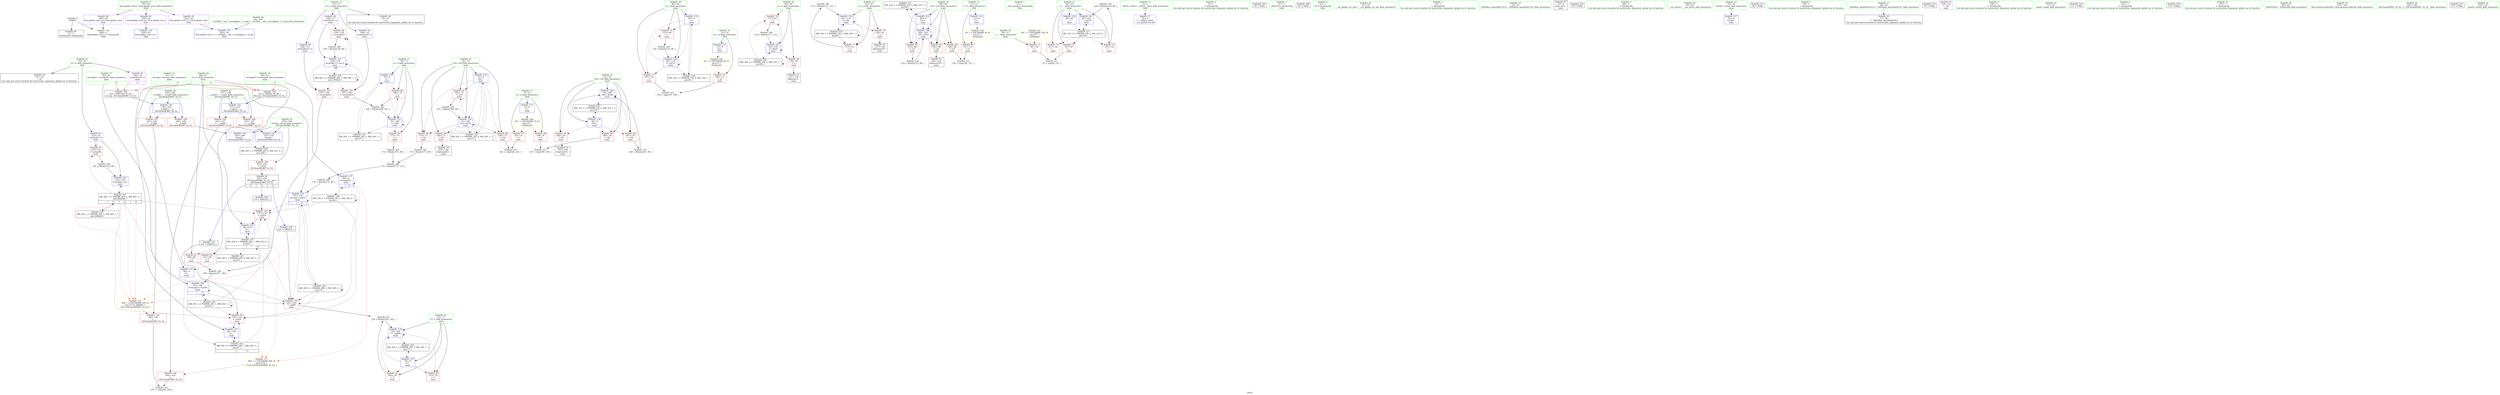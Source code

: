 digraph "SVFG" {
	label="SVFG";

	Node0x5566f1cef8d0 [shape=record,color=grey,label="{NodeID: 0\nNullPtr}"];
	Node0x5566f1cef8d0 -> Node0x5566f1d0efe0[style=solid];
	Node0x5566f1cef8d0 -> Node0x5566f1d14b40[style=solid];
	Node0x5566f1d0f280 [shape=record,color=red,label="{NodeID: 97\n123\<--122\n\<--arrayidx\nmain\n}"];
	Node0x5566f1d0f280 -> Node0x5566f1d13370[style=solid];
	Node0x5566f1d0d560 [shape=record,color=green,label="{NodeID: 14\n13\<--14\nm\<--m_field_insensitive\nGlob }"];
	Node0x5566f1d0d560 -> Node0x5566f1d114d0[style=solid];
	Node0x5566f1d0d560 -> Node0x5566f1d0ffe0[style=solid];
	Node0x5566f1d0fde0 [shape=record,color=blue,label="{NodeID: 111\n8\<--9\nn\<--\nGlob }"];
	Node0x5566f1d0fde0 -> Node0x5566f1d2cb70[style=dashed];
	Node0x5566f1d0e050 [shape=record,color=green,label="{NodeID: 28\n64\<--65\ny\<--y_field_insensitive\nmain\n}"];
	Node0x5566f1d0e050 -> Node0x5566f1d11c20[style=solid];
	Node0x5566f1d0e050 -> Node0x5566f1d11cf0[style=solid];
	Node0x5566f1d0e050 -> Node0x5566f1d14f80[style=solid];
	Node0x5566f1d1b280 [shape=record,color=grey,label="{NodeID: 208\n114 = Binary(113, 115, )\n}"];
	Node0x5566f1d1b280 -> Node0x5566f1d14eb0[style=solid];
	Node0x5566f1d152c0 [shape=record,color=blue,label="{NodeID: 125\n66\<--9\nS\<--\nmain\n}"];
	Node0x5566f1d152c0 -> Node0x5566f1d2a870[style=dashed];
	Node0x5566f1d0ec70 [shape=record,color=green,label="{NodeID: 42\n235\<--236\nretval\<--retval_field_insensitive\n_ZSt3maxIiERKT_S2_S2_\n}"];
	Node0x5566f1d0ec70 -> Node0x5566f1d0f830[style=solid];
	Node0x5566f1d0ec70 -> Node0x5566f1d16230[style=solid];
	Node0x5566f1d0ec70 -> Node0x5566f1d16300[style=solid];
	Node0x5566f1d24570 [shape=record,color=black,label="{NodeID: 222\nMR_22V_2 = PHI(MR_22V_4, MR_22V_1, )\npts\{69 \}\n}"];
	Node0x5566f1d24570 -> Node0x5566f1d15390[style=dashed];
	Node0x5566f1d15e20 [shape=record,color=blue,label="{NodeID: 139\n76\<--204\nT\<--add46\nmain\n}"];
	Node0x5566f1d15e20 -> Node0x5566f1d126b0[style=dashed];
	Node0x5566f1d15e20 -> Node0x5566f1d12780[style=dashed];
	Node0x5566f1d15e20 -> Node0x5566f1d15e20[style=dashed];
	Node0x5566f1d15e20 -> Node0x5566f1d25970[style=dashed];
	Node0x5566f1d108e0 [shape=record,color=black,label="{NodeID: 56\n232\<--255\n_ZSt3maxIiERKT_S2_S2__ret\<--\n_ZSt3maxIiERKT_S2_S2_\n|{<s0>11|<s1>12|<s2>13}}"];
	Node0x5566f1d108e0:s0 -> Node0x5566f1d40b50[style=solid,color=blue];
	Node0x5566f1d108e0:s1 -> Node0x5566f1d404e0[style=solid,color=blue];
	Node0x5566f1d108e0:s2 -> Node0x5566f1d40d50[style=solid,color=blue];
	Node0x5566f1d29380 [shape=record,color=black,label="{NodeID: 236\nMR_42V_3 = PHI(MR_42V_4, MR_42V_2, )\npts\{236 \}\n}"];
	Node0x5566f1d29380 -> Node0x5566f1d0f830[style=dashed];
	Node0x5566f1d114d0 [shape=record,color=red,label="{NodeID: 70\n108\<--13\n\<--m\nmain\n}"];
	Node0x5566f1d114d0 -> Node0x5566f1d1bb80[style=solid];
	Node0x5566f1d2d770 [shape=record,color=yellow,style=double,label="{NodeID: 250\n6V_1 = ENCHI(MR_6V_0)\npts\{14 \}\nFun[main]}"];
	Node0x5566f1d2d770 -> Node0x5566f1d114d0[style=dashed];
	Node0x5566f1d12030 [shape=record,color=red,label="{NodeID: 84\n144\<--68\n\<--i14\nmain\n}"];
	Node0x5566f1d12030 -> Node0x5566f1d10670[style=solid];
	Node0x5566f1cefe60 [shape=record,color=green,label="{NodeID: 1\n7\<--1\n__dso_handle\<--dummyObj\nGlob }"];
	Node0x5566f1d0f350 [shape=record,color=red,label="{NodeID: 98\n129\<--128\n\<--arrayidx11\nmain\n}"];
	Node0x5566f1d0f350 -> Node0x5566f1d1b400[style=solid];
	Node0x5566f1d0d5f0 [shape=record,color=green,label="{NodeID: 15\n15\<--17\na\<--a_field_insensitive\nGlob }"];
	Node0x5566f1d0d5f0 -> Node0x5566f1d101d0[style=solid];
	Node0x5566f1d0d5f0 -> Node0x5566f1d10a80[style=solid];
	Node0x5566f1d0d5f0 -> Node0x5566f1d10b50[style=solid];
	Node0x5566f1d0d5f0 -> Node0x5566f1d10c20[style=solid];
	Node0x5566f1d131f0 [shape=record,color=grey,label="{NodeID: 195\n220 = Binary(219, 89, )\n}"];
	Node0x5566f1d131f0 -> Node0x5566f1d15fc0[style=solid];
	Node0x5566f1d0fee0 [shape=record,color=blue,label="{NodeID: 112\n11\<--9\nC\<--\nGlob }"];
	Node0x5566f1d0fee0 -> Node0x5566f1d2d690[style=dashed];
	Node0x5566f1d0e120 [shape=record,color=green,label="{NodeID: 29\n66\<--67\nS\<--S_field_insensitive\nmain\n|{|<s5>11|<s6>12}}"];
	Node0x5566f1d0e120 -> Node0x5566f1d11dc0[style=solid];
	Node0x5566f1d0e120 -> Node0x5566f1d11e90[style=solid];
	Node0x5566f1d0e120 -> Node0x5566f1d152c0[style=solid];
	Node0x5566f1d0e120 -> Node0x5566f1d15460[style=solid];
	Node0x5566f1d0e120 -> Node0x5566f1d15940[style=solid];
	Node0x5566f1d0e120:s5 -> Node0x5566f1d40f60[style=solid,color=red];
	Node0x5566f1d0e120:s6 -> Node0x5566f1d40f60[style=solid,color=red];
	Node0x5566f1d1b400 [shape=record,color=grey,label="{NodeID: 209\n130 = Binary(129, 89, )\n}"];
	Node0x5566f1d1b400 -> Node0x5566f1d15120[style=solid];
	Node0x5566f1d15390 [shape=record,color=blue,label="{NodeID: 126\n68\<--9\ni14\<--\nmain\n}"];
	Node0x5566f1d15390 -> Node0x5566f1d11f60[style=dashed];
	Node0x5566f1d15390 -> Node0x5566f1d12030[style=dashed];
	Node0x5566f1d15390 -> Node0x5566f1d12100[style=dashed];
	Node0x5566f1d15390 -> Node0x5566f1d15530[style=dashed];
	Node0x5566f1d15390 -> Node0x5566f1d24570[style=dashed];
	Node0x5566f1d0ed40 [shape=record,color=green,label="{NodeID: 43\n237\<--238\n__a.addr\<--__a.addr_field_insensitive\n_ZSt3maxIiERKT_S2_S2_\n}"];
	Node0x5566f1d0ed40 -> Node0x5566f1d0f900[style=solid];
	Node0x5566f1d0ed40 -> Node0x5566f1d0f9d0[style=solid];
	Node0x5566f1d0ed40 -> Node0x5566f1d16090[style=solid];
	Node0x5566f1d3fae0 [shape=record,color=black,label="{NodeID: 306\n234 = PHI(146, 74, 82, )\n1st arg _ZSt3maxIiERKT_S2_S2_ }"];
	Node0x5566f1d3fae0 -> Node0x5566f1d16160[style=solid];
	Node0x5566f1d24a70 [shape=record,color=black,label="{NodeID: 223\nMR_24V_2 = PHI(MR_24V_4, MR_24V_1, )\npts\{71 \}\n}"];
	Node0x5566f1d24a70 -> Node0x5566f1d15600[style=dashed];
	Node0x5566f1d15ef0 [shape=record,color=blue,label="{NodeID: 140\n78\<--208\ni36\<--inc48\nmain\n}"];
	Node0x5566f1d15ef0 -> Node0x5566f1d12850[style=dashed];
	Node0x5566f1d15ef0 -> Node0x5566f1d12920[style=dashed];
	Node0x5566f1d15ef0 -> Node0x5566f1d0f1b0[style=dashed];
	Node0x5566f1d15ef0 -> Node0x5566f1d15ef0[style=dashed];
	Node0x5566f1d15ef0 -> Node0x5566f1d25e70[style=dashed];
	Node0x5566f1d109b0 [shape=record,color=purple,label="{NodeID: 57\n35\<--4\n\<--_ZStL8__ioinit\n__cxx_global_var_init\n}"];
	Node0x5566f1d29470 [shape=record,color=black,label="{NodeID: 237\nMR_20V_6 = PHI(MR_20V_7, MR_20V_4, )\npts\{67 \}\n|{|<s6>12}}"];
	Node0x5566f1d29470 -> Node0x5566f1d11dc0[style=dashed];
	Node0x5566f1d29470 -> Node0x5566f1d11e90[style=dashed];
	Node0x5566f1d29470 -> Node0x5566f1d0f5c0[style=dashed];
	Node0x5566f1d29470 -> Node0x5566f1d0f760[style=dashed];
	Node0x5566f1d29470 -> Node0x5566f1d15940[style=dashed];
	Node0x5566f1d29470 -> Node0x5566f1d24070[style=dashed];
	Node0x5566f1d29470:s6 -> Node0x5566f1d2ea30[style=dashed,color=red];
	Node0x5566f1d115a0 [shape=record,color=red,label="{NodeID: 71\n92\<--56\n\<--_\nmain\n}"];
	Node0x5566f1d115a0 -> Node0x5566f1d1b700[style=solid];
	Node0x5566f1d12100 [shape=record,color=red,label="{NodeID: 85\n153\<--68\n\<--i14\nmain\n}"];
	Node0x5566f1d12100 -> Node0x5566f1d1b580[style=solid];
	Node0x5566f1d0c6d0 [shape=record,color=green,label="{NodeID: 2\n9\<--1\n\<--dummyObj\nCan only get source location for instruction, argument, global var or function.}"];
	Node0x5566f1d0f420 [shape=record,color=red,label="{NodeID: 99\n150\<--147\n\<--call20\nmain\n}"];
	Node0x5566f1d0f420 -> Node0x5566f1d15460[style=solid];
	Node0x5566f1d0d680 [shape=record,color=green,label="{NodeID: 16\n18\<--20\nb\<--b_field_insensitive\nGlob }"];
	Node0x5566f1d0d680 -> Node0x5566f1d102d0[style=solid];
	Node0x5566f1d0d680 -> Node0x5566f1d10cf0[style=solid];
	Node0x5566f1d0d680 -> Node0x5566f1d10dc0[style=solid];
	Node0x5566f1d13370 [shape=record,color=grey,label="{NodeID: 196\n124 = Binary(123, 89, )\n}"];
	Node0x5566f1d13370 -> Node0x5566f1d15050[style=solid];
	Node0x5566f1d0ffe0 [shape=record,color=blue,label="{NodeID: 113\n13\<--9\nm\<--\nGlob }"];
	Node0x5566f1d0ffe0 -> Node0x5566f1d2d770[style=dashed];
	Node0x5566f1d0e1f0 [shape=record,color=green,label="{NodeID: 30\n68\<--69\ni14\<--i14_field_insensitive\nmain\n}"];
	Node0x5566f1d0e1f0 -> Node0x5566f1d11f60[style=solid];
	Node0x5566f1d0e1f0 -> Node0x5566f1d12030[style=solid];
	Node0x5566f1d0e1f0 -> Node0x5566f1d12100[style=solid];
	Node0x5566f1d0e1f0 -> Node0x5566f1d15390[style=solid];
	Node0x5566f1d0e1f0 -> Node0x5566f1d15530[style=solid];
	Node0x5566f1d1b580 [shape=record,color=grey,label="{NodeID: 210\n154 = Binary(153, 89, )\n}"];
	Node0x5566f1d1b580 -> Node0x5566f1d15530[style=solid];
	Node0x5566f1d15460 [shape=record,color=blue,label="{NodeID: 127\n66\<--150\nS\<--\nmain\n}"];
	Node0x5566f1d15460 -> Node0x5566f1d2a870[style=dashed];
	Node0x5566f1d0ee10 [shape=record,color=green,label="{NodeID: 44\n239\<--240\n__b.addr\<--__b.addr_field_insensitive\n_ZSt3maxIiERKT_S2_S2_\n}"];
	Node0x5566f1d0ee10 -> Node0x5566f1d0faa0[style=solid];
	Node0x5566f1d0ee10 -> Node0x5566f1d0fb70[style=solid];
	Node0x5566f1d0ee10 -> Node0x5566f1d16160[style=solid];
	Node0x5566f1d402e0 [shape=record,color=black,label="{NodeID: 307\n85 = PHI()\n}"];
	Node0x5566f1d24f70 [shape=record,color=black,label="{NodeID: 224\nMR_26V_2 = PHI(MR_26V_4, MR_26V_1, )\npts\{73 \}\n}"];
	Node0x5566f1d24f70 -> Node0x5566f1d156d0[style=dashed];
	Node0x5566f1d15fc0 [shape=record,color=blue,label="{NodeID: 141\n58\<--220\n__\<--inc52\nmain\n}"];
	Node0x5566f1d15fc0 -> Node0x5566f1d22c70[style=dashed];
	Node0x5566f1d10a80 [shape=record,color=purple,label="{NodeID: 58\n128\<--15\narrayidx11\<--a\nmain\n}"];
	Node0x5566f1d10a80 -> Node0x5566f1d0f350[style=solid];
	Node0x5566f1d10a80 -> Node0x5566f1d15120[style=solid];
	Node0x5566f1d11670 [shape=record,color=red,label="{NodeID: 72\n91\<--58\n\<--__\nmain\n}"];
	Node0x5566f1d11670 -> Node0x5566f1d1b700[style=solid];
	Node0x5566f1d2d930 [shape=record,color=yellow,style=double,label="{NodeID: 252\n10V_1 = ENCHI(MR_10V_0)\npts\{57 \}\nFun[main]}"];
	Node0x5566f1d2d930 -> Node0x5566f1d115a0[style=dashed];
	Node0x5566f1d121d0 [shape=record,color=red,label="{NodeID: 86\n168\<--70\n\<--s\nmain\n}"];
	Node0x5566f1d121d0 -> Node0x5566f1d1ac80[style=solid];
	Node0x5566f1d0c760 [shape=record,color=green,label="{NodeID: 3\n21\<--1\n_ZSt3cin\<--dummyObj\nGlob }"];
	Node0x5566f1d0f4f0 [shape=record,color=red,label="{NodeID: 100\n167\<--166\n\<--arrayidx29\nmain\n}"];
	Node0x5566f1d0f4f0 -> Node0x5566f1d1ac80[style=solid];
	Node0x5566f1d0d710 [shape=record,color=green,label="{NodeID: 17\n24\<--28\nllvm.global_ctors\<--llvm.global_ctors_field_insensitive\nGlob }"];
	Node0x5566f1d0d710 -> Node0x5566f1d10f60[style=solid];
	Node0x5566f1d0d710 -> Node0x5566f1d11060[style=solid];
	Node0x5566f1d0d710 -> Node0x5566f1d11160[style=solid];
	Node0x5566f1d134f0 [shape=record,color=grey,label="{NodeID: 197\n208 = Binary(207, 89, )\n}"];
	Node0x5566f1d134f0 -> Node0x5566f1d15ef0[style=solid];
	Node0x5566f1d100e0 [shape=record,color=blue,label="{NodeID: 114\n264\<--25\nllvm.global_ctors_0\<--\nGlob }"];
	Node0x5566f1d0e2c0 [shape=record,color=green,label="{NodeID: 31\n70\<--71\ns\<--s_field_insensitive\nmain\n}"];
	Node0x5566f1d0e2c0 -> Node0x5566f1d121d0[style=solid];
	Node0x5566f1d0e2c0 -> Node0x5566f1d122a0[style=solid];
	Node0x5566f1d0e2c0 -> Node0x5566f1d15600[style=solid];
	Node0x5566f1d0e2c0 -> Node0x5566f1d157a0[style=solid];
	Node0x5566f1d1b700 [shape=record,color=grey,label="{NodeID: 211\n93 = cmp(91, 92, )\n}"];
	Node0x5566f1d15530 [shape=record,color=blue,label="{NodeID: 128\n68\<--154\ni14\<--inc22\nmain\n}"];
	Node0x5566f1d15530 -> Node0x5566f1d11f60[style=dashed];
	Node0x5566f1d15530 -> Node0x5566f1d12030[style=dashed];
	Node0x5566f1d15530 -> Node0x5566f1d12100[style=dashed];
	Node0x5566f1d15530 -> Node0x5566f1d15530[style=dashed];
	Node0x5566f1d15530 -> Node0x5566f1d24570[style=dashed];
	Node0x5566f1d0eee0 [shape=record,color=green,label="{NodeID: 45\n26\<--260\n_GLOBAL__sub_I_sevenkplus_1_0.cpp\<--_GLOBAL__sub_I_sevenkplus_1_0.cpp_field_insensitive\n}"];
	Node0x5566f1d0eee0 -> Node0x5566f1d14a40[style=solid];
	Node0x5566f1d403e0 [shape=record,color=black,label="{NodeID: 308\n36 = PHI()\n}"];
	Node0x5566f1d25470 [shape=record,color=black,label="{NodeID: 225\nMR_28V_2 = PHI(MR_28V_3, MR_28V_1, )\npts\{75 \}\n}"];
	Node0x5566f1d25470 -> Node0x5566f1d0f420[style=dashed];
	Node0x5566f1d25470 -> Node0x5566f1d0f760[style=dashed];
	Node0x5566f1d25470 -> Node0x5566f1d15870[style=dashed];
	Node0x5566f1d25470 -> Node0x5566f1d25470[style=dashed];
	Node0x5566f1d16090 [shape=record,color=blue,label="{NodeID: 142\n237\<--233\n__a.addr\<--__a\n_ZSt3maxIiERKT_S2_S2_\n}"];
	Node0x5566f1d16090 -> Node0x5566f1d0f900[style=dashed];
	Node0x5566f1d16090 -> Node0x5566f1d0f9d0[style=dashed];
	Node0x5566f1d10b50 [shape=record,color=purple,label="{NodeID: 59\n166\<--15\narrayidx29\<--a\nmain\n}"];
	Node0x5566f1d10b50 -> Node0x5566f1d0f4f0[style=solid];
	Node0x5566f1d11740 [shape=record,color=red,label="{NodeID: 73\n211\<--58\n\<--__\nmain\n}"];
	Node0x5566f1d122a0 [shape=record,color=red,label="{NodeID: 87\n171\<--70\n\<--s\nmain\n}"];
	Node0x5566f1d122a0 -> Node0x5566f1d1a980[style=solid];
	Node0x5566f1d0cfc0 [shape=record,color=green,label="{NodeID: 4\n22\<--1\n.str\<--dummyObj\nGlob }"];
	Node0x5566f1d0f5c0 [shape=record,color=red,label="{NodeID: 101\n179\<--178\n\<--call32\nmain\n}"];
	Node0x5566f1d0f5c0 -> Node0x5566f1d15940[style=solid];
	Node0x5566f1d0d7a0 [shape=record,color=green,label="{NodeID: 18\n29\<--30\n__cxx_global_var_init\<--__cxx_global_var_init_field_insensitive\n}"];
	Node0x5566f1d13670 [shape=record,color=grey,label="{NodeID: 198\n199 = Binary(197, 198, )\n}"];
	Node0x5566f1d13670 -> Node0x5566f1d15d50[style=solid];
	Node0x5566f1d14a40 [shape=record,color=blue,label="{NodeID: 115\n265\<--26\nllvm.global_ctors_1\<--_GLOBAL__sub_I_sevenkplus_1_0.cpp\nGlob }"];
	Node0x5566f1d0e390 [shape=record,color=green,label="{NodeID: 32\n72\<--73\ni24\<--i24_field_insensitive\nmain\n}"];
	Node0x5566f1d0e390 -> Node0x5566f1d12370[style=solid];
	Node0x5566f1d0e390 -> Node0x5566f1d12440[style=solid];
	Node0x5566f1d0e390 -> Node0x5566f1d12510[style=solid];
	Node0x5566f1d0e390 -> Node0x5566f1d125e0[style=solid];
	Node0x5566f1d0e390 -> Node0x5566f1d156d0[style=solid];
	Node0x5566f1d0e390 -> Node0x5566f1d15a10[style=solid];
	Node0x5566f1d1b880 [shape=record,color=grey,label="{NodeID: 212\n247 = cmp(244, 246, )\n}"];
	Node0x5566f1d15600 [shape=record,color=blue,label="{NodeID: 129\n70\<--9\ns\<--\nmain\n}"];
	Node0x5566f1d15600 -> Node0x5566f1d121d0[style=dashed];
	Node0x5566f1d15600 -> Node0x5566f1d157a0[style=dashed];
	Node0x5566f1d15600 -> Node0x5566f1d24a70[style=dashed];
	Node0x5566f1d0efe0 [shape=record,color=black,label="{NodeID: 46\n2\<--3\ndummyVal\<--dummyVal\n}"];
	Node0x5566f1d404e0 [shape=record,color=black,label="{NodeID: 309\n178 = PHI(232, )\n}"];
	Node0x5566f1d404e0 -> Node0x5566f1d0f5c0[style=solid];
	Node0x5566f1d25970 [shape=record,color=black,label="{NodeID: 226\nMR_30V_2 = PHI(MR_30V_4, MR_30V_1, )\npts\{77 \}\n}"];
	Node0x5566f1d25970 -> Node0x5566f1d15ae0[style=dashed];
	Node0x5566f1d16160 [shape=record,color=blue,label="{NodeID: 143\n239\<--234\n__b.addr\<--__b\n_ZSt3maxIiERKT_S2_S2_\n}"];
	Node0x5566f1d16160 -> Node0x5566f1d0faa0[style=dashed];
	Node0x5566f1d16160 -> Node0x5566f1d0fb70[style=dashed];
	Node0x5566f1d10c20 [shape=record,color=purple,label="{NodeID: 60\n196\<--15\narrayidx43\<--a\nmain\n}"];
	Node0x5566f1d10c20 -> Node0x5566f1d0f690[style=solid];
	Node0x5566f1d11810 [shape=record,color=red,label="{NodeID: 74\n219\<--58\n\<--__\nmain\n}"];
	Node0x5566f1d11810 -> Node0x5566f1d131f0[style=solid];
	Node0x5566f1d12370 [shape=record,color=red,label="{NodeID: 88\n160\<--72\n\<--i24\nmain\n}"];
	Node0x5566f1d12370 -> Node0x5566f1d1be80[style=solid];
	Node0x5566f1d0d050 [shape=record,color=green,label="{NodeID: 5\n25\<--1\n\<--dummyObj\nCan only get source location for instruction, argument, global var or function.}"];
	Node0x5566f1d0f690 [shape=record,color=red,label="{NodeID: 102\n197\<--196\n\<--arrayidx43\nmain\n}"];
	Node0x5566f1d0f690 -> Node0x5566f1d13670[style=solid];
	Node0x5566f1d0d870 [shape=record,color=green,label="{NodeID: 19\n33\<--34\n_ZNSt8ios_base4InitC1Ev\<--_ZNSt8ios_base4InitC1Ev_field_insensitive\n}"];
	Node0x5566f1d137f0 [shape=record,color=grey,label="{NodeID: 199\n176 = Binary(175, 89, )\n}"];
	Node0x5566f1d137f0 -> Node0x5566f1d15870[style=solid];
	Node0x5566f1d14b40 [shape=record,color=blue, style = dotted,label="{NodeID: 116\n266\<--3\nllvm.global_ctors_2\<--dummyVal\nGlob }"];
	Node0x5566f1d0e460 [shape=record,color=green,label="{NodeID: 33\n74\<--75\nref.tmp\<--ref.tmp_field_insensitive\nmain\n|{|<s1>12}}"];
	Node0x5566f1d0e460 -> Node0x5566f1d15870[style=solid];
	Node0x5566f1d0e460:s1 -> Node0x5566f1d3fae0[style=solid,color=red];
	Node0x5566f1d1ba00 [shape=record,color=grey,label="{NodeID: 213\n142 = cmp(140, 141, )\n}"];
	Node0x5566f1d156d0 [shape=record,color=blue,label="{NodeID: 130\n72\<--9\ni24\<--\nmain\n}"];
	Node0x5566f1d156d0 -> Node0x5566f1d12370[style=dashed];
	Node0x5566f1d156d0 -> Node0x5566f1d12440[style=dashed];
	Node0x5566f1d156d0 -> Node0x5566f1d12510[style=dashed];
	Node0x5566f1d156d0 -> Node0x5566f1d125e0[style=dashed];
	Node0x5566f1d156d0 -> Node0x5566f1d15a10[style=dashed];
	Node0x5566f1d156d0 -> Node0x5566f1d24f70[style=dashed];
	Node0x5566f1d0f0e0 [shape=record,color=black,label="{NodeID: 47\n53\<--9\nmain_ret\<--\nmain\n}"];
	Node0x5566f1d40710 [shape=record,color=black,label="{NodeID: 310\n95 = PHI()\n}"];
	Node0x5566f1d25e70 [shape=record,color=black,label="{NodeID: 227\nMR_32V_2 = PHI(MR_32V_4, MR_32V_1, )\npts\{79 \}\n}"];
	Node0x5566f1d25e70 -> Node0x5566f1d15bb0[style=dashed];
	Node0x5566f1d16230 [shape=record,color=blue,label="{NodeID: 144\n235\<--249\nretval\<--\n_ZSt3maxIiERKT_S2_S2_\n}"];
	Node0x5566f1d16230 -> Node0x5566f1d29380[style=dashed];
	Node0x5566f1d10cf0 [shape=record,color=purple,label="{NodeID: 61\n122\<--18\narrayidx\<--b\nmain\n}"];
	Node0x5566f1d10cf0 -> Node0x5566f1d0f280[style=solid];
	Node0x5566f1d10cf0 -> Node0x5566f1d15050[style=solid];
	Node0x5566f1d2a870 [shape=record,color=black,label="{NodeID: 241\nMR_20V_4 = PHI(MR_20V_5, MR_20V_3, )\npts\{67 \}\n|{|<s3>11}}"];
	Node0x5566f1d2a870 -> Node0x5566f1d0f420[style=dashed];
	Node0x5566f1d2a870 -> Node0x5566f1d15460[style=dashed];
	Node0x5566f1d2a870 -> Node0x5566f1d29470[style=dashed];
	Node0x5566f1d2a870:s3 -> Node0x5566f1d2ea30[style=dashed,color=red];
	Node0x5566f1d118e0 [shape=record,color=red,label="{NodeID: 75\n107\<--60\n\<--i\nmain\n}"];
	Node0x5566f1d118e0 -> Node0x5566f1d1bb80[style=solid];
	Node0x5566f1d12440 [shape=record,color=red,label="{NodeID: 89\n164\<--72\n\<--i24\nmain\n}"];
	Node0x5566f1d12440 -> Node0x5566f1d10740[style=solid];
	Node0x5566f1d0d0e0 [shape=record,color=green,label="{NodeID: 6\n89\<--1\n\<--dummyObj\nCan only get source location for instruction, argument, global var or function.}"];
	Node0x5566f1d0f760 [shape=record,color=red,label="{NodeID: 103\n202\<--201\n\<--call45\nmain\n}"];
	Node0x5566f1d0f760 -> Node0x5566f1d1b100[style=solid];
	Node0x5566f1d0d940 [shape=record,color=green,label="{NodeID: 20\n39\<--40\n__cxa_atexit\<--__cxa_atexit_field_insensitive\n}"];
	Node0x5566f1d1a700 [shape=record,color=grey,label="{NodeID: 200\n175 = Binary(172, 174, )\n}"];
	Node0x5566f1d1a700 -> Node0x5566f1d137f0[style=solid];
	Node0x5566f1d14c40 [shape=record,color=blue,label="{NodeID: 117\n54\<--9\nretval\<--\nmain\n}"];
	Node0x5566f1d0e530 [shape=record,color=green,label="{NodeID: 34\n76\<--77\nT\<--T_field_insensitive\nmain\n}"];
	Node0x5566f1d0e530 -> Node0x5566f1d126b0[style=solid];
	Node0x5566f1d0e530 -> Node0x5566f1d12780[style=solid];
	Node0x5566f1d0e530 -> Node0x5566f1d15ae0[style=solid];
	Node0x5566f1d0e530 -> Node0x5566f1d15e20[style=solid];
	Node0x5566f1d1bb80 [shape=record,color=grey,label="{NodeID: 214\n109 = cmp(107, 108, )\n}"];
	Node0x5566f1d157a0 [shape=record,color=blue,label="{NodeID: 131\n70\<--169\ns\<--add\nmain\n}"];
	Node0x5566f1d157a0 -> Node0x5566f1d121d0[style=dashed];
	Node0x5566f1d157a0 -> Node0x5566f1d122a0[style=dashed];
	Node0x5566f1d157a0 -> Node0x5566f1d157a0[style=dashed];
	Node0x5566f1d157a0 -> Node0x5566f1d24a70[style=dashed];
	Node0x5566f1d101d0 [shape=record,color=black,label="{NodeID: 48\n16\<--15\n\<--a\nCan only get source location for instruction, argument, global var or function.}"];
	Node0x5566f1d407e0 [shape=record,color=black,label="{NodeID: 311\n96 = PHI()\n}"];
	Node0x5566f1d26370 [shape=record,color=black,label="{NodeID: 228\nMR_34V_2 = PHI(MR_34V_3, MR_34V_1, )\npts\{81 \}\n}"];
	Node0x5566f1d26370 -> Node0x5566f1d0f420[style=dashed];
	Node0x5566f1d26370 -> Node0x5566f1d0f5c0[style=dashed];
	Node0x5566f1d26370 -> Node0x5566f1d15c80[style=dashed];
	Node0x5566f1d26370 -> Node0x5566f1d26370[style=dashed];
	Node0x5566f1d16300 [shape=record,color=blue,label="{NodeID: 145\n235\<--252\nretval\<--\n_ZSt3maxIiERKT_S2_S2_\n}"];
	Node0x5566f1d16300 -> Node0x5566f1d29380[style=dashed];
	Node0x5566f1d10dc0 [shape=record,color=purple,label="{NodeID: 62\n146\<--18\narrayidx19\<--b\nmain\n|{<s0>11}}"];
	Node0x5566f1d10dc0:s0 -> Node0x5566f1d3fae0[style=solid,color=red];
	Node0x5566f1d119b0 [shape=record,color=red,label="{NodeID: 76\n133\<--60\n\<--i\nmain\n}"];
	Node0x5566f1d119b0 -> Node0x5566f1d1ab00[style=solid];
	Node0x5566f1d12510 [shape=record,color=red,label="{NodeID: 90\n173\<--72\n\<--i24\nmain\n}"];
	Node0x5566f1d12510 -> Node0x5566f1d1a800[style=solid];
	Node0x5566f1d0d170 [shape=record,color=green,label="{NodeID: 7\n99\<--1\n\<--dummyObj\nCan only get source location for instruction, argument, global var or function.}"];
	Node0x5566f1d0f830 [shape=record,color=red,label="{NodeID: 104\n255\<--235\n\<--retval\n_ZSt3maxIiERKT_S2_S2_\n}"];
	Node0x5566f1d0f830 -> Node0x5566f1d108e0[style=solid];
	Node0x5566f1d0da40 [shape=record,color=green,label="{NodeID: 21\n38\<--44\n_ZNSt8ios_base4InitD1Ev\<--_ZNSt8ios_base4InitD1Ev_field_insensitive\n}"];
	Node0x5566f1d0da40 -> Node0x5566f1d103d0[style=solid];
	Node0x5566f1d1a800 [shape=record,color=grey,label="{NodeID: 201\n174 = Binary(173, 89, )\n}"];
	Node0x5566f1d1a800 -> Node0x5566f1d1a700[style=solid];
	Node0x5566f1d14d10 [shape=record,color=blue,label="{NodeID: 118\n58\<--89\n__\<--\nmain\n}"];
	Node0x5566f1d14d10 -> Node0x5566f1d22c70[style=dashed];
	Node0x5566f1d0e600 [shape=record,color=green,label="{NodeID: 35\n78\<--79\ni36\<--i36_field_insensitive\nmain\n}"];
	Node0x5566f1d0e600 -> Node0x5566f1d12850[style=solid];
	Node0x5566f1d0e600 -> Node0x5566f1d12920[style=solid];
	Node0x5566f1d0e600 -> Node0x5566f1d0f1b0[style=solid];
	Node0x5566f1d0e600 -> Node0x5566f1d15bb0[style=solid];
	Node0x5566f1d0e600 -> Node0x5566f1d15ef0[style=solid];
	Node0x5566f1d1bd00 [shape=record,color=grey,label="{NodeID: 215\n191 = cmp(189, 190, )\n}"];
	Node0x5566f1d15870 [shape=record,color=blue,label="{NodeID: 132\n74\<--176\nref.tmp\<--add31\nmain\n|{|<s4>12}}"];
	Node0x5566f1d15870 -> Node0x5566f1d0f5c0[style=dashed];
	Node0x5566f1d15870 -> Node0x5566f1d0f760[style=dashed];
	Node0x5566f1d15870 -> Node0x5566f1d15870[style=dashed];
	Node0x5566f1d15870 -> Node0x5566f1d25470[style=dashed];
	Node0x5566f1d15870:s4 -> Node0x5566f1d2eb10[style=dashed,color=red];
	Node0x5566f1d102d0 [shape=record,color=black,label="{NodeID: 49\n19\<--18\n\<--b\nCan only get source location for instruction, argument, global var or function.}"];
	Node0x5566f1d408b0 [shape=record,color=black,label="{NodeID: 312\n97 = PHI()\n}"];
	Node0x5566f1d26870 [shape=record,color=black,label="{NodeID: 229\nMR_36V_2 = PHI(MR_36V_3, MR_36V_1, )\npts\{83 \}\n}"];
	Node0x5566f1d26870 -> Node0x5566f1d0f420[style=dashed];
	Node0x5566f1d26870 -> Node0x5566f1d0f5c0[style=dashed];
	Node0x5566f1d26870 -> Node0x5566f1d15d50[style=dashed];
	Node0x5566f1d26870 -> Node0x5566f1d26870[style=dashed];
	Node0x5566f1d10e90 [shape=record,color=purple,label="{NodeID: 63\n214\<--22\n\<--.str\nmain\n}"];
	Node0x5566f1d11a80 [shape=record,color=red,label="{NodeID: 77\n113\<--62\n\<--x\nmain\n}"];
	Node0x5566f1d11a80 -> Node0x5566f1d1b280[style=solid];
	Node0x5566f1d125e0 [shape=record,color=red,label="{NodeID: 91\n182\<--72\n\<--i24\nmain\n}"];
	Node0x5566f1d125e0 -> Node0x5566f1d1ae00[style=solid];
	Node0x5566f1d0d200 [shape=record,color=green,label="{NodeID: 8\n100\<--1\n\<--dummyObj\nCan only get source location for instruction, argument, global var or function.}"];
	Node0x5566f1d2ea30 [shape=record,color=yellow,style=double,label="{NodeID: 271\n48V_1 = ENCHI(MR_48V_0)\npts\{67 81 \}\nFun[_ZSt3maxIiERKT_S2_S2_]}"];
	Node0x5566f1d2ea30 -> Node0x5566f1d0fc40[style=dashed];
	Node0x5566f1d0f900 [shape=record,color=red,label="{NodeID: 105\n243\<--237\n\<--__a.addr\n_ZSt3maxIiERKT_S2_S2_\n}"];
	Node0x5566f1d0f900 -> Node0x5566f1d0fc40[style=solid];
	Node0x5566f1d0db40 [shape=record,color=green,label="{NodeID: 22\n51\<--52\nmain\<--main_field_insensitive\n}"];
	Node0x5566f1d1a980 [shape=record,color=grey,label="{NodeID: 202\n172 = Binary(171, 89, )\n}"];
	Node0x5566f1d1a980 -> Node0x5566f1d1a700[style=solid];
	Node0x5566f1d14de0 [shape=record,color=blue,label="{NodeID: 119\n60\<--9\ni\<--\nmain\n}"];
	Node0x5566f1d14de0 -> Node0x5566f1d118e0[style=dashed];
	Node0x5566f1d14de0 -> Node0x5566f1d119b0[style=dashed];
	Node0x5566f1d14de0 -> Node0x5566f1d151f0[style=dashed];
	Node0x5566f1d14de0 -> Node0x5566f1d23170[style=dashed];
	Node0x5566f1d0e6d0 [shape=record,color=green,label="{NodeID: 36\n80\<--81\nref.tmp40\<--ref.tmp40_field_insensitive\nmain\n|{|<s1>13}}"];
	Node0x5566f1d0e6d0 -> Node0x5566f1d15c80[style=solid];
	Node0x5566f1d0e6d0:s1 -> Node0x5566f1d40f60[style=solid,color=red];
	Node0x5566f1d1be80 [shape=record,color=grey,label="{NodeID: 216\n162 = cmp(160, 161, )\n}"];
	Node0x5566f1d15940 [shape=record,color=blue,label="{NodeID: 133\n66\<--179\nS\<--\nmain\n}"];
	Node0x5566f1d15940 -> Node0x5566f1d29470[style=dashed];
	Node0x5566f1d103d0 [shape=record,color=black,label="{NodeID: 50\n37\<--38\n\<--_ZNSt8ios_base4InitD1Ev\nCan only get source location for instruction, argument, global var or function.}"];
	Node0x5566f1d40980 [shape=record,color=black,label="{NodeID: 313\n111 = PHI()\n}"];
	Node0x5566f1d26d70 [shape=record,color=black,label="{NodeID: 230\nMR_38V_2 = PHI(MR_38V_3, MR_38V_1, )\npts\{170000 \}\n}"];
	Node0x5566f1d26d70 -> Node0x5566f1d0f350[style=dashed];
	Node0x5566f1d26d70 -> Node0x5566f1d0f4f0[style=dashed];
	Node0x5566f1d26d70 -> Node0x5566f1d0f690[style=dashed];
	Node0x5566f1d26d70 -> Node0x5566f1d15120[style=dashed];
	Node0x5566f1d26d70 -> Node0x5566f1d26d70[style=dashed];
	Node0x5566f1d10f60 [shape=record,color=purple,label="{NodeID: 64\n264\<--24\nllvm.global_ctors_0\<--llvm.global_ctors\nGlob }"];
	Node0x5566f1d10f60 -> Node0x5566f1d100e0[style=solid];
	Node0x5566f1d11b50 [shape=record,color=red,label="{NodeID: 78\n126\<--62\n\<--x\nmain\n}"];
	Node0x5566f1d11b50 -> Node0x5566f1d105a0[style=solid];
	Node0x5566f1d126b0 [shape=record,color=red,label="{NodeID: 92\n203\<--76\n\<--T\nmain\n}"];
	Node0x5566f1d126b0 -> Node0x5566f1d1b100[style=solid];
	Node0x5566f1d0d290 [shape=record,color=green,label="{NodeID: 9\n101\<--1\n\<--dummyObj\nCan only get source location for instruction, argument, global var or function.}"];
	Node0x5566f1d2eb10 [shape=record,color=yellow,style=double,label="{NodeID: 272\n50V_1 = ENCHI(MR_50V_0)\npts\{75 83 200000 \}\nFun[_ZSt3maxIiERKT_S2_S2_]}"];
	Node0x5566f1d2eb10 -> Node0x5566f1d0fd10[style=dashed];
	Node0x5566f1d0f9d0 [shape=record,color=red,label="{NodeID: 106\n252\<--237\n\<--__a.addr\n_ZSt3maxIiERKT_S2_S2_\n}"];
	Node0x5566f1d0f9d0 -> Node0x5566f1d16300[style=solid];
	Node0x5566f1d0dc40 [shape=record,color=green,label="{NodeID: 23\n54\<--55\nretval\<--retval_field_insensitive\nmain\n}"];
	Node0x5566f1d0dc40 -> Node0x5566f1d14c40[style=solid];
	Node0x5566f1d1ab00 [shape=record,color=grey,label="{NodeID: 203\n134 = Binary(133, 89, )\n}"];
	Node0x5566f1d1ab00 -> Node0x5566f1d151f0[style=solid];
	Node0x5566f1d14eb0 [shape=record,color=blue,label="{NodeID: 120\n62\<--114\nx\<--dec\nmain\n}"];
	Node0x5566f1d14eb0 -> Node0x5566f1d11a80[style=dashed];
	Node0x5566f1d14eb0 -> Node0x5566f1d11b50[style=dashed];
	Node0x5566f1d14eb0 -> Node0x5566f1d14eb0[style=dashed];
	Node0x5566f1d14eb0 -> Node0x5566f1d23670[style=dashed];
	Node0x5566f1d0e7a0 [shape=record,color=green,label="{NodeID: 37\n82\<--83\nref.tmp41\<--ref.tmp41_field_insensitive\nmain\n|{|<s1>13}}"];
	Node0x5566f1d0e7a0 -> Node0x5566f1d15d50[style=solid];
	Node0x5566f1d0e7a0:s1 -> Node0x5566f1d3fae0[style=solid,color=red];
	Node0x5566f1d22c70 [shape=record,color=black,label="{NodeID: 217\nMR_12V_3 = PHI(MR_12V_4, MR_12V_2, )\npts\{59 \}\n}"];
	Node0x5566f1d22c70 -> Node0x5566f1d11670[style=dashed];
	Node0x5566f1d22c70 -> Node0x5566f1d11740[style=dashed];
	Node0x5566f1d22c70 -> Node0x5566f1d11810[style=dashed];
	Node0x5566f1d22c70 -> Node0x5566f1d15fc0[style=dashed];
	Node0x5566f1d15a10 [shape=record,color=blue,label="{NodeID: 134\n72\<--183\ni24\<--inc34\nmain\n}"];
	Node0x5566f1d15a10 -> Node0x5566f1d12370[style=dashed];
	Node0x5566f1d15a10 -> Node0x5566f1d12440[style=dashed];
	Node0x5566f1d15a10 -> Node0x5566f1d12510[style=dashed];
	Node0x5566f1d15a10 -> Node0x5566f1d125e0[style=dashed];
	Node0x5566f1d15a10 -> Node0x5566f1d15a10[style=dashed];
	Node0x5566f1d15a10 -> Node0x5566f1d24f70[style=dashed];
	Node0x5566f1d104d0 [shape=record,color=black,label="{NodeID: 51\n121\<--120\nidxprom\<--\nmain\n}"];
	Node0x5566f1d40a80 [shape=record,color=black,label="{NodeID: 314\n112 = PHI()\n}"];
	Node0x5566f1d27270 [shape=record,color=black,label="{NodeID: 231\nMR_40V_2 = PHI(MR_40V_3, MR_40V_1, )\npts\{200000 \}\n}"];
	Node0x5566f1d27270 -> Node0x5566f1d2c670[style=dashed];
	Node0x5566f1d11060 [shape=record,color=purple,label="{NodeID: 65\n265\<--24\nllvm.global_ctors_1\<--llvm.global_ctors\nGlob }"];
	Node0x5566f1d11060 -> Node0x5566f1d14a40[style=solid];
	Node0x5566f1d11c20 [shape=record,color=red,label="{NodeID: 79\n117\<--64\n\<--y\nmain\n}"];
	Node0x5566f1d11c20 -> Node0x5566f1d1af80[style=solid];
	Node0x5566f1d12780 [shape=record,color=red,label="{NodeID: 93\n213\<--76\n\<--T\nmain\n}"];
	Node0x5566f1d0d320 [shape=record,color=green,label="{NodeID: 10\n115\<--1\n\<--dummyObj\nCan only get source location for instruction, argument, global var or function.}"];
	Node0x5566f1d0faa0 [shape=record,color=red,label="{NodeID: 107\n245\<--239\n\<--__b.addr\n_ZSt3maxIiERKT_S2_S2_\n}"];
	Node0x5566f1d0faa0 -> Node0x5566f1d0fd10[style=solid];
	Node0x5566f1d0dd10 [shape=record,color=green,label="{NodeID: 24\n56\<--57\n_\<--__field_insensitive\nmain\n}"];
	Node0x5566f1d0dd10 -> Node0x5566f1d115a0[style=solid];
	Node0x5566f1d1ac80 [shape=record,color=grey,label="{NodeID: 204\n169 = Binary(168, 167, )\n}"];
	Node0x5566f1d1ac80 -> Node0x5566f1d157a0[style=solid];
	Node0x5566f1d14f80 [shape=record,color=blue,label="{NodeID: 121\n64\<--118\ny\<--dec9\nmain\n}"];
	Node0x5566f1d14f80 -> Node0x5566f1d11c20[style=dashed];
	Node0x5566f1d14f80 -> Node0x5566f1d11cf0[style=dashed];
	Node0x5566f1d14f80 -> Node0x5566f1d14f80[style=dashed];
	Node0x5566f1d14f80 -> Node0x5566f1d23b70[style=dashed];
	Node0x5566f1d0e870 [shape=record,color=green,label="{NodeID: 38\n86\<--87\n_ZNSirsERi\<--_ZNSirsERi_field_insensitive\n}"];
	Node0x5566f1d23170 [shape=record,color=black,label="{NodeID: 218\nMR_14V_2 = PHI(MR_14V_4, MR_14V_1, )\npts\{61 \}\n}"];
	Node0x5566f1d23170 -> Node0x5566f1d14de0[style=dashed];
	Node0x5566f1d15ae0 [shape=record,color=blue,label="{NodeID: 135\n76\<--9\nT\<--\nmain\n}"];
	Node0x5566f1d15ae0 -> Node0x5566f1d126b0[style=dashed];
	Node0x5566f1d15ae0 -> Node0x5566f1d12780[style=dashed];
	Node0x5566f1d15ae0 -> Node0x5566f1d15e20[style=dashed];
	Node0x5566f1d15ae0 -> Node0x5566f1d25970[style=dashed];
	Node0x5566f1d105a0 [shape=record,color=black,label="{NodeID: 52\n127\<--126\nidxprom10\<--\nmain\n}"];
	Node0x5566f1d40b50 [shape=record,color=black,label="{NodeID: 315\n147 = PHI(232, )\n}"];
	Node0x5566f1d40b50 -> Node0x5566f1d0f420[style=solid];
	Node0x5566f1d11160 [shape=record,color=purple,label="{NodeID: 66\n266\<--24\nllvm.global_ctors_2\<--llvm.global_ctors\nGlob }"];
	Node0x5566f1d11160 -> Node0x5566f1d14b40[style=solid];
	Node0x5566f1d11cf0 [shape=record,color=red,label="{NodeID: 80\n120\<--64\n\<--y\nmain\n}"];
	Node0x5566f1d11cf0 -> Node0x5566f1d104d0[style=solid];
	Node0x5566f1d12850 [shape=record,color=red,label="{NodeID: 94\n189\<--78\n\<--i36\nmain\n}"];
	Node0x5566f1d12850 -> Node0x5566f1d1bd00[style=solid];
	Node0x5566f1d0d3b0 [shape=record,color=green,label="{NodeID: 11\n4\<--6\n_ZStL8__ioinit\<--_ZStL8__ioinit_field_insensitive\nGlob }"];
	Node0x5566f1d0d3b0 -> Node0x5566f1d109b0[style=solid];
	Node0x5566f1d0fb70 [shape=record,color=red,label="{NodeID: 108\n249\<--239\n\<--__b.addr\n_ZSt3maxIiERKT_S2_S2_\n}"];
	Node0x5566f1d0fb70 -> Node0x5566f1d16230[style=solid];
	Node0x5566f1d0dde0 [shape=record,color=green,label="{NodeID: 25\n58\<--59\n__\<--___field_insensitive\nmain\n}"];
	Node0x5566f1d0dde0 -> Node0x5566f1d11670[style=solid];
	Node0x5566f1d0dde0 -> Node0x5566f1d11740[style=solid];
	Node0x5566f1d0dde0 -> Node0x5566f1d11810[style=solid];
	Node0x5566f1d0dde0 -> Node0x5566f1d14d10[style=solid];
	Node0x5566f1d0dde0 -> Node0x5566f1d15fc0[style=solid];
	Node0x5566f1d1ae00 [shape=record,color=grey,label="{NodeID: 205\n183 = Binary(182, 89, )\n}"];
	Node0x5566f1d1ae00 -> Node0x5566f1d15a10[style=solid];
	Node0x5566f1d15050 [shape=record,color=blue,label="{NodeID: 122\n122\<--124\narrayidx\<--inc\nmain\n}"];
	Node0x5566f1d15050 -> Node0x5566f1d2c670[style=dashed];
	Node0x5566f1d0e970 [shape=record,color=green,label="{NodeID: 39\n102\<--103\nllvm.memset.p0i8.i64\<--llvm.memset.p0i8.i64_field_insensitive\n}"];
	Node0x5566f1d23670 [shape=record,color=black,label="{NodeID: 219\nMR_16V_2 = PHI(MR_16V_3, MR_16V_1, )\npts\{63 \}\n}"];
	Node0x5566f1d23670 -> Node0x5566f1d11a80[style=dashed];
	Node0x5566f1d23670 -> Node0x5566f1d14eb0[style=dashed];
	Node0x5566f1d23670 -> Node0x5566f1d23670[style=dashed];
	Node0x5566f1d15bb0 [shape=record,color=blue,label="{NodeID: 136\n78\<--9\ni36\<--\nmain\n}"];
	Node0x5566f1d15bb0 -> Node0x5566f1d12850[style=dashed];
	Node0x5566f1d15bb0 -> Node0x5566f1d12920[style=dashed];
	Node0x5566f1d15bb0 -> Node0x5566f1d0f1b0[style=dashed];
	Node0x5566f1d15bb0 -> Node0x5566f1d15ef0[style=dashed];
	Node0x5566f1d15bb0 -> Node0x5566f1d25e70[style=dashed];
	Node0x5566f1d10670 [shape=record,color=black,label="{NodeID: 53\n145\<--144\nidxprom18\<--\nmain\n}"];
	Node0x5566f1d40d50 [shape=record,color=black,label="{NodeID: 316\n201 = PHI(232, )\n}"];
	Node0x5566f1d40d50 -> Node0x5566f1d0f760[style=solid];
	Node0x5566f1d11260 [shape=record,color=red,label="{NodeID: 67\n161\<--8\n\<--n\nmain\n}"];
	Node0x5566f1d11260 -> Node0x5566f1d1be80[style=solid];
	Node0x5566f1d2c670 [shape=record,color=black,label="{NodeID: 247\nMR_40V_3 = PHI(MR_40V_4, MR_40V_2, )\npts\{200000 \}\n|{|<s6>11|<s7>12|<s8>13}}"];
	Node0x5566f1d2c670 -> Node0x5566f1d0f280[style=dashed];
	Node0x5566f1d2c670 -> Node0x5566f1d0f420[style=dashed];
	Node0x5566f1d2c670 -> Node0x5566f1d0f5c0[style=dashed];
	Node0x5566f1d2c670 -> Node0x5566f1d0f760[style=dashed];
	Node0x5566f1d2c670 -> Node0x5566f1d15050[style=dashed];
	Node0x5566f1d2c670 -> Node0x5566f1d27270[style=dashed];
	Node0x5566f1d2c670:s6 -> Node0x5566f1d2eb10[style=dashed,color=red];
	Node0x5566f1d2c670:s7 -> Node0x5566f1d2eb10[style=dashed,color=red];
	Node0x5566f1d2c670:s8 -> Node0x5566f1d2eb10[style=dashed,color=red];
	Node0x5566f1d11dc0 [shape=record,color=red,label="{NodeID: 81\n198\<--66\n\<--S\nmain\n}"];
	Node0x5566f1d11dc0 -> Node0x5566f1d13670[style=solid];
	Node0x5566f1d12920 [shape=record,color=red,label="{NodeID: 95\n194\<--78\n\<--i36\nmain\n}"];
	Node0x5566f1d12920 -> Node0x5566f1d10810[style=solid];
	Node0x5566f1d0d440 [shape=record,color=green,label="{NodeID: 12\n8\<--10\nn\<--n_field_insensitive\nGlob }"];
	Node0x5566f1d0d440 -> Node0x5566f1d11260[style=solid];
	Node0x5566f1d0d440 -> Node0x5566f1d11330[style=solid];
	Node0x5566f1d0d440 -> Node0x5566f1d0fde0[style=solid];
	Node0x5566f1d0fc40 [shape=record,color=red,label="{NodeID: 109\n244\<--243\n\<--\n_ZSt3maxIiERKT_S2_S2_\n}"];
	Node0x5566f1d0fc40 -> Node0x5566f1d1b880[style=solid];
	Node0x5566f1d0deb0 [shape=record,color=green,label="{NodeID: 26\n60\<--61\ni\<--i_field_insensitive\nmain\n}"];
	Node0x5566f1d0deb0 -> Node0x5566f1d118e0[style=solid];
	Node0x5566f1d0deb0 -> Node0x5566f1d119b0[style=solid];
	Node0x5566f1d0deb0 -> Node0x5566f1d14de0[style=solid];
	Node0x5566f1d0deb0 -> Node0x5566f1d151f0[style=solid];
	Node0x5566f1d1af80 [shape=record,color=grey,label="{NodeID: 206\n118 = Binary(117, 115, )\n}"];
	Node0x5566f1d1af80 -> Node0x5566f1d14f80[style=solid];
	Node0x5566f1d15120 [shape=record,color=blue,label="{NodeID: 123\n128\<--130\narrayidx11\<--inc12\nmain\n}"];
	Node0x5566f1d15120 -> Node0x5566f1d0f350[style=dashed];
	Node0x5566f1d15120 -> Node0x5566f1d0f4f0[style=dashed];
	Node0x5566f1d15120 -> Node0x5566f1d0f690[style=dashed];
	Node0x5566f1d15120 -> Node0x5566f1d15120[style=dashed];
	Node0x5566f1d15120 -> Node0x5566f1d26d70[style=dashed];
	Node0x5566f1d0ea70 [shape=record,color=green,label="{NodeID: 40\n148\<--149\n_ZSt3maxIiERKT_S2_S2_\<--_ZSt3maxIiERKT_S2_S2__field_insensitive\n}"];
	Node0x5566f1d23b70 [shape=record,color=black,label="{NodeID: 220\nMR_18V_2 = PHI(MR_18V_3, MR_18V_1, )\npts\{65 \}\n}"];
	Node0x5566f1d23b70 -> Node0x5566f1d11c20[style=dashed];
	Node0x5566f1d23b70 -> Node0x5566f1d14f80[style=dashed];
	Node0x5566f1d23b70 -> Node0x5566f1d23b70[style=dashed];
	Node0x5566f1d15c80 [shape=record,color=blue,label="{NodeID: 137\n80\<--9\nref.tmp40\<--\nmain\n|{|<s3>13}}"];
	Node0x5566f1d15c80 -> Node0x5566f1d0f760[style=dashed];
	Node0x5566f1d15c80 -> Node0x5566f1d15c80[style=dashed];
	Node0x5566f1d15c80 -> Node0x5566f1d26370[style=dashed];
	Node0x5566f1d15c80:s3 -> Node0x5566f1d2ea30[style=dashed,color=red];
	Node0x5566f1d10740 [shape=record,color=black,label="{NodeID: 54\n165\<--164\nidxprom28\<--\nmain\n}"];
	Node0x5566f1d40e90 [shape=record,color=black,label="{NodeID: 317\n215 = PHI()\n}"];
	Node0x5566f1d11330 [shape=record,color=red,label="{NodeID: 68\n190\<--8\n\<--n\nmain\n}"];
	Node0x5566f1d11330 -> Node0x5566f1d1bd00[style=solid];
	Node0x5566f1d2cb70 [shape=record,color=yellow,style=double,label="{NodeID: 248\n2V_1 = ENCHI(MR_2V_0)\npts\{10 \}\nFun[main]}"];
	Node0x5566f1d2cb70 -> Node0x5566f1d11260[style=dashed];
	Node0x5566f1d2cb70 -> Node0x5566f1d11330[style=dashed];
	Node0x5566f1d11e90 [shape=record,color=red,label="{NodeID: 82\n212\<--66\n\<--S\nmain\n}"];
	Node0x5566f1d0f1b0 [shape=record,color=red,label="{NodeID: 96\n207\<--78\n\<--i36\nmain\n}"];
	Node0x5566f1d0f1b0 -> Node0x5566f1d134f0[style=solid];
	Node0x5566f1d0d4d0 [shape=record,color=green,label="{NodeID: 13\n11\<--12\nC\<--C_field_insensitive\nGlob }"];
	Node0x5566f1d0d4d0 -> Node0x5566f1d11400[style=solid];
	Node0x5566f1d0d4d0 -> Node0x5566f1d0fee0[style=solid];
	Node0x5566f1d0fd10 [shape=record,color=red,label="{NodeID: 110\n246\<--245\n\<--\n_ZSt3maxIiERKT_S2_S2_\n}"];
	Node0x5566f1d0fd10 -> Node0x5566f1d1b880[style=solid];
	Node0x5566f1d0df80 [shape=record,color=green,label="{NodeID: 27\n62\<--63\nx\<--x_field_insensitive\nmain\n}"];
	Node0x5566f1d0df80 -> Node0x5566f1d11a80[style=solid];
	Node0x5566f1d0df80 -> Node0x5566f1d11b50[style=solid];
	Node0x5566f1d0df80 -> Node0x5566f1d14eb0[style=solid];
	Node0x5566f1d1b100 [shape=record,color=grey,label="{NodeID: 207\n204 = Binary(203, 202, )\n}"];
	Node0x5566f1d1b100 -> Node0x5566f1d15e20[style=solid];
	Node0x5566f1d151f0 [shape=record,color=blue,label="{NodeID: 124\n60\<--134\ni\<--inc13\nmain\n}"];
	Node0x5566f1d151f0 -> Node0x5566f1d118e0[style=dashed];
	Node0x5566f1d151f0 -> Node0x5566f1d119b0[style=dashed];
	Node0x5566f1d151f0 -> Node0x5566f1d151f0[style=dashed];
	Node0x5566f1d151f0 -> Node0x5566f1d23170[style=dashed];
	Node0x5566f1d0eb70 [shape=record,color=green,label="{NodeID: 41\n216\<--217\nprintf\<--printf_field_insensitive\n}"];
	Node0x5566f1d24070 [shape=record,color=black,label="{NodeID: 221\nMR_20V_2 = PHI(MR_20V_6, MR_20V_1, )\npts\{67 \}\n}"];
	Node0x5566f1d24070 -> Node0x5566f1d152c0[style=dashed];
	Node0x5566f1d15d50 [shape=record,color=blue,label="{NodeID: 138\n82\<--199\nref.tmp41\<--sub44\nmain\n|{|<s3>13}}"];
	Node0x5566f1d15d50 -> Node0x5566f1d0f760[style=dashed];
	Node0x5566f1d15d50 -> Node0x5566f1d15d50[style=dashed];
	Node0x5566f1d15d50 -> Node0x5566f1d26870[style=dashed];
	Node0x5566f1d15d50:s3 -> Node0x5566f1d2eb10[style=dashed,color=red];
	Node0x5566f1d10810 [shape=record,color=black,label="{NodeID: 55\n195\<--194\nidxprom42\<--\nmain\n}"];
	Node0x5566f1d40f60 [shape=record,color=black,label="{NodeID: 318\n233 = PHI(66, 66, 80, )\n0th arg _ZSt3maxIiERKT_S2_S2_ }"];
	Node0x5566f1d40f60 -> Node0x5566f1d16090[style=solid];
	Node0x5566f1d11400 [shape=record,color=red,label="{NodeID: 69\n141\<--11\n\<--C\nmain\n}"];
	Node0x5566f1d11400 -> Node0x5566f1d1ba00[style=solid];
	Node0x5566f1d2d690 [shape=record,color=yellow,style=double,label="{NodeID: 249\n4V_1 = ENCHI(MR_4V_0)\npts\{12 \}\nFun[main]}"];
	Node0x5566f1d2d690 -> Node0x5566f1d11400[style=dashed];
	Node0x5566f1d11f60 [shape=record,color=red,label="{NodeID: 83\n140\<--68\n\<--i14\nmain\n}"];
	Node0x5566f1d11f60 -> Node0x5566f1d1ba00[style=solid];
}
